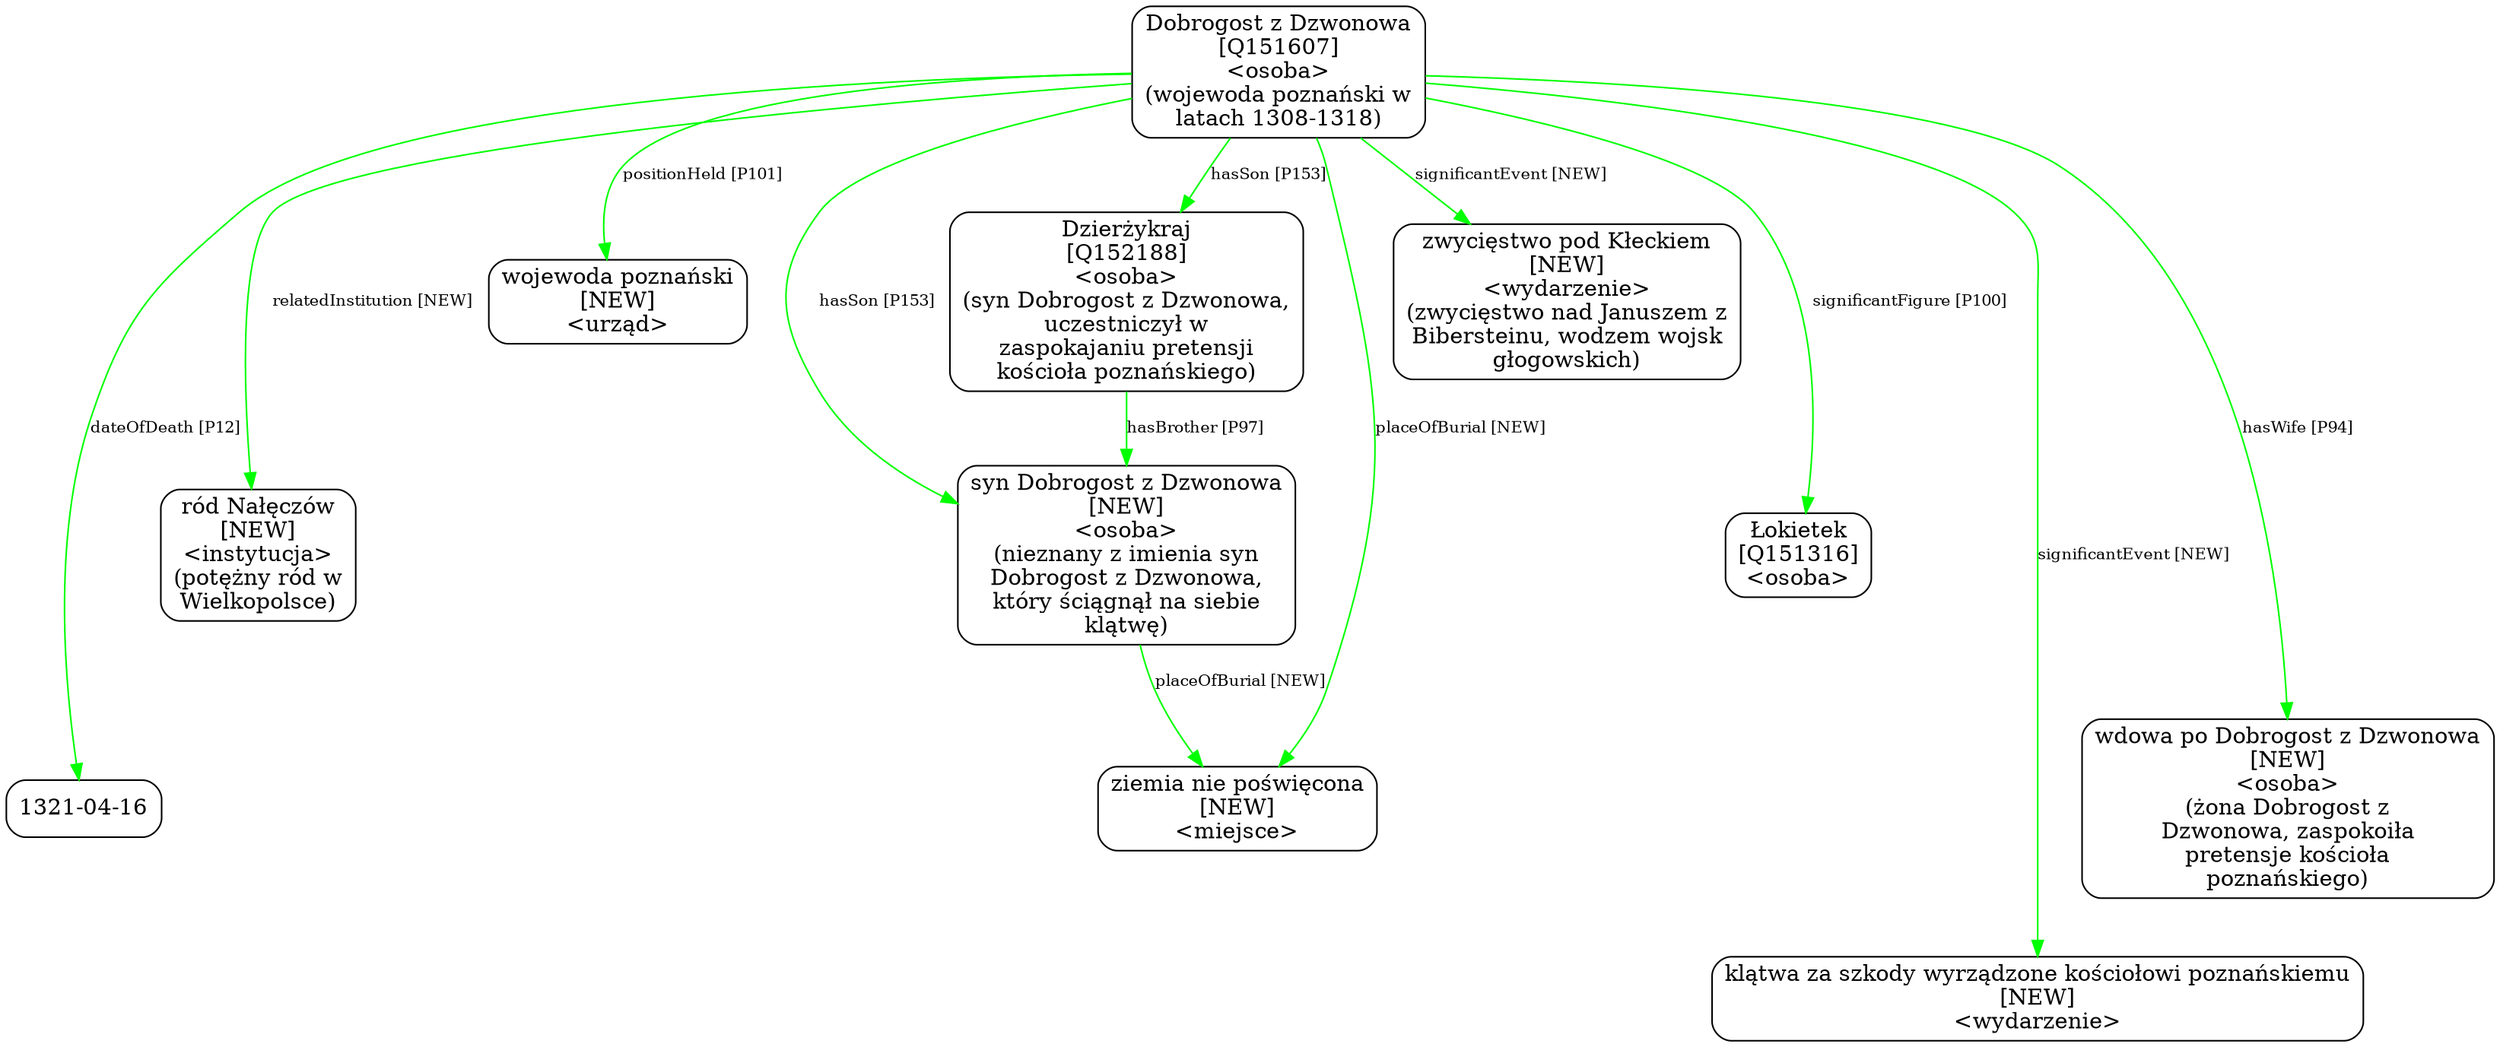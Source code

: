 digraph {
	node [shape=box,
		style=rounded
	];
	edge [fontsize=10];
	"Dobrogost z Dzwonowa
[Q151607]
<osoba>
(wojewoda poznański w
latach 1308-1318)"	[color=black,
		label="Dobrogost z Dzwonowa
[Q151607]
<osoba>
(wojewoda poznański w
latach 1308-1318)"];
	"syn Dobrogost z Dzwonowa
[NEW]
<osoba>
(nieznany z imienia syn
Dobrogost z Dzwonowa,
który ściągnął na siebie
klątwę)"	[color=black,
		label="syn Dobrogost z Dzwonowa
[NEW]
<osoba>
(nieznany z imienia syn
Dobrogost z Dzwonowa,
który ściągnął na siebie
klątwę)"];
	"Dobrogost z Dzwonowa
[Q151607]
<osoba>
(wojewoda poznański w
latach 1308-1318)" -> "syn Dobrogost z Dzwonowa
[NEW]
<osoba>
(nieznany z imienia syn
Dobrogost z Dzwonowa,
który ściągnął na siebie
klątwę)"	[color=green,
		label="hasSon [P153]"];
	"Dzierżykraj
[Q152188]
<osoba>
(syn Dobrogost z Dzwonowa,
uczestniczył w
zaspokajaniu pretensji
kościoła poznańskiego)"	[color=black,
		label="Dzierżykraj
[Q152188]
<osoba>
(syn Dobrogost z Dzwonowa,
uczestniczył w
zaspokajaniu pretensji
kościoła poznańskiego)"];
	"Dobrogost z Dzwonowa
[Q151607]
<osoba>
(wojewoda poznański w
latach 1308-1318)" -> "Dzierżykraj
[Q152188]
<osoba>
(syn Dobrogost z Dzwonowa,
uczestniczył w
zaspokajaniu pretensji
kościoła poznańskiego)"	[color=green,
		label="hasSon [P153]"];
	"Dobrogost z Dzwonowa
[Q151607]
<osoba>
(wojewoda poznański w
latach 1308-1318)" -> "wojewoda poznański
[NEW]
<urząd>"	[color=green,
		label="positionHeld [P101]",
		minlen=1];
	"Dobrogost z Dzwonowa
[Q151607]
<osoba>
(wojewoda poznański w
latach 1308-1318)" -> "ród Nałęczów
[NEW]
<instytucja>
(potężny ród w
Wielkopolsce)"	[color=green,
		label="relatedInstitution [NEW]",
		minlen=2];
	"Dobrogost z Dzwonowa
[Q151607]
<osoba>
(wojewoda poznański w
latach 1308-1318)" -> "1321-04-16"	[color=green,
		label="dateOfDeath [P12]",
		minlen=3];
	"Dobrogost z Dzwonowa
[Q151607]
<osoba>
(wojewoda poznański w
latach 1308-1318)" -> "klątwa za szkody wyrządzone kościołowi poznańskiemu
[NEW]
<wydarzenie>"	[color=green,
		label="significantEvent [NEW]",
		minlen=4];
	"Dobrogost z Dzwonowa
[Q151607]
<osoba>
(wojewoda poznański w
latach 1308-1318)" -> "zwycięstwo pod Kłeckiem
[NEW]
<wydarzenie>
(zwycięstwo nad Januszem z
Bibersteinu, wodzem wojsk
głogowskich)"	[color=green,
		label="significantEvent [NEW]",
		minlen=1];
	"Dobrogost z Dzwonowa
[Q151607]
<osoba>
(wojewoda poznański w
latach 1308-1318)" -> "Łokietek
[Q151316]
<osoba>"	[color=green,
		label="significantFigure [P100]",
		minlen=2];
	"Dobrogost z Dzwonowa
[Q151607]
<osoba>
(wojewoda poznański w
latach 1308-1318)" -> "ziemia nie poświęcona
[NEW]
<miejsce>"	[color=green,
		label="placeOfBurial [NEW]"];
	"Dobrogost z Dzwonowa
[Q151607]
<osoba>
(wojewoda poznański w
latach 1308-1318)" -> "wdowa po Dobrogost z Dzwonowa
[NEW]
<osoba>
(żona Dobrogost z
Dzwonowa, zaspokoiła
pretensje kościoła
poznańskiego)"	[color=green,
		label="hasWife [P94]",
		minlen=3];
	"syn Dobrogost z Dzwonowa
[NEW]
<osoba>
(nieznany z imienia syn
Dobrogost z Dzwonowa,
który ściągnął na siebie
klątwę)" -> "ziemia nie poświęcona
[NEW]
<miejsce>"	[color=green,
		label="placeOfBurial [NEW]"];
	"Dzierżykraj
[Q152188]
<osoba>
(syn Dobrogost z Dzwonowa,
uczestniczył w
zaspokajaniu pretensji
kościoła poznańskiego)" -> "syn Dobrogost z Dzwonowa
[NEW]
<osoba>
(nieznany z imienia syn
Dobrogost z Dzwonowa,
który ściągnął na siebie
klątwę)"	[color=green,
		label="hasBrother [P97]"];
}
